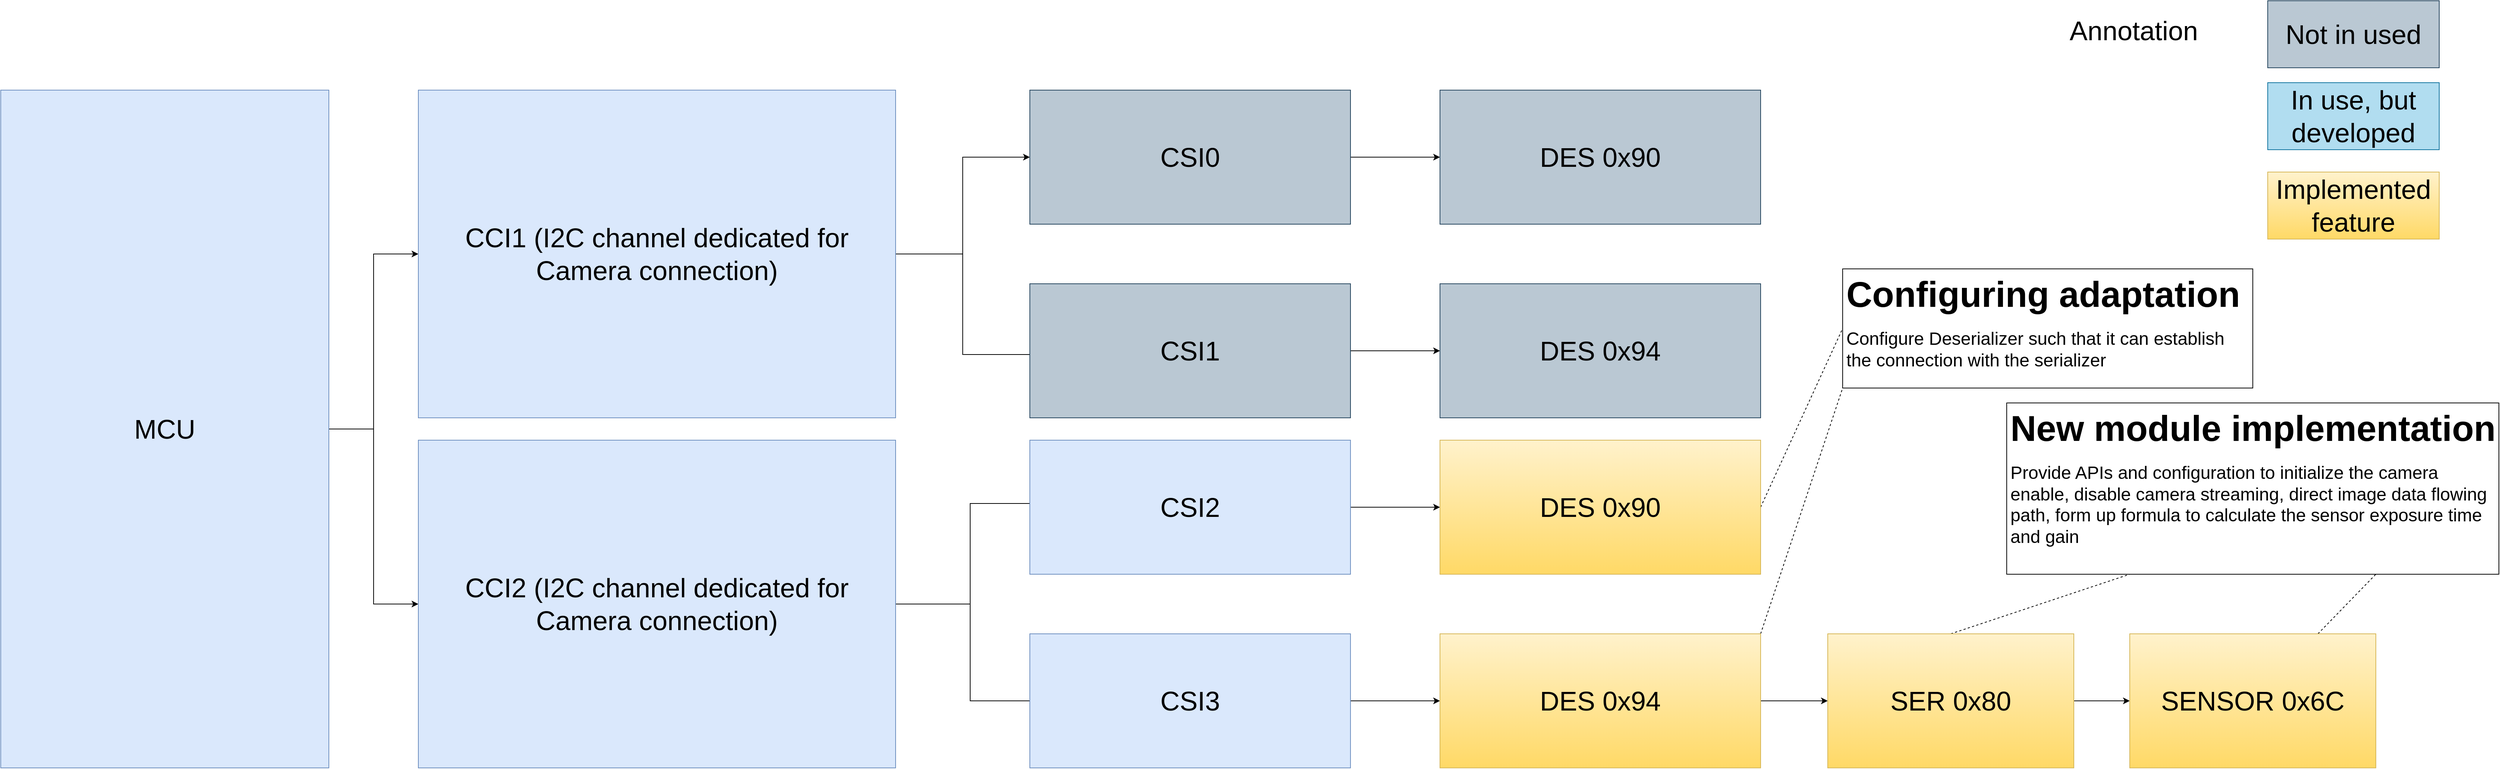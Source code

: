 <mxfile version="21.1.5" type="github" pages="2">
  <diagram id="R2lEEEUBdFMjLlhIrx00" name="I2C Comm">
    <mxGraphModel dx="2466" dy="1082" grid="1" gridSize="10" guides="1" tooltips="1" connect="1" arrows="1" fold="1" page="1" pageScale="1" pageWidth="850" pageHeight="1100" math="0" shadow="0" extFonts="Permanent Marker^https://fonts.googleapis.com/css?family=Permanent+Marker">
      <root>
        <mxCell id="0" />
        <mxCell id="1" parent="0" />
        <mxCell id="KiAElQz_tkHWMeR7E1od-42" style="edgeStyle=orthogonalEdgeStyle;rounded=0;orthogonalLoop=1;jettySize=auto;html=1;exitX=1;exitY=0.5;exitDx=0;exitDy=0;entryX=0;entryY=0.5;entryDx=0;entryDy=0;" parent="1" source="KiAElQz_tkHWMeR7E1od-2" target="KiAElQz_tkHWMeR7E1od-3" edge="1">
          <mxGeometry relative="1" as="geometry" />
        </mxCell>
        <mxCell id="KiAElQz_tkHWMeR7E1od-43" style="edgeStyle=orthogonalEdgeStyle;rounded=0;orthogonalLoop=1;jettySize=auto;html=1;entryX=0;entryY=0.5;entryDx=0;entryDy=0;" parent="1" source="KiAElQz_tkHWMeR7E1od-2" target="KiAElQz_tkHWMeR7E1od-41" edge="1">
          <mxGeometry relative="1" as="geometry" />
        </mxCell>
        <mxCell id="KiAElQz_tkHWMeR7E1od-2" value="&lt;font style=&quot;font-size: 36px;&quot;&gt;MCU&lt;/font&gt;" style="rounded=0;whiteSpace=wrap;html=1;fillColor=#dae8fc;strokeColor=#6c8ebf;" parent="1" vertex="1">
          <mxGeometry x="10" y="120" width="440" height="910" as="geometry" />
        </mxCell>
        <mxCell id="KiAElQz_tkHWMeR7E1od-51" style="edgeStyle=orthogonalEdgeStyle;rounded=0;orthogonalLoop=1;jettySize=auto;html=1;entryX=0;entryY=0.5;entryDx=0;entryDy=0;" parent="1" source="KiAElQz_tkHWMeR7E1od-3" target="KiAElQz_tkHWMeR7E1od-44" edge="1">
          <mxGeometry relative="1" as="geometry" />
        </mxCell>
        <mxCell id="KiAElQz_tkHWMeR7E1od-52" style="edgeStyle=orthogonalEdgeStyle;rounded=0;orthogonalLoop=1;jettySize=auto;html=1;entryX=0;entryY=0.5;entryDx=0;entryDy=0;" parent="1" source="KiAElQz_tkHWMeR7E1od-3" edge="1">
          <mxGeometry relative="1" as="geometry">
            <mxPoint x="1490" y="475" as="targetPoint" />
            <Array as="points">
              <mxPoint x="1300" y="340" />
              <mxPoint x="1300" y="475" />
            </Array>
          </mxGeometry>
        </mxCell>
        <mxCell id="KiAElQz_tkHWMeR7E1od-3" value="&lt;font style=&quot;font-size: 36px;&quot;&gt;&lt;font style=&quot;&quot;&gt;CCI1&amp;nbsp;&lt;/font&gt;(I2C channel dedicated for Camera connection)&lt;/font&gt;" style="rounded=0;whiteSpace=wrap;html=1;fillColor=#dae8fc;strokeColor=#6c8ebf;" parent="1" vertex="1">
          <mxGeometry x="570" y="120" width="640" height="440" as="geometry" />
        </mxCell>
        <mxCell id="KiAElQz_tkHWMeR7E1od-49" style="edgeStyle=orthogonalEdgeStyle;rounded=0;orthogonalLoop=1;jettySize=auto;html=1;entryX=0;entryY=0.5;entryDx=0;entryDy=0;" parent="1" source="KiAElQz_tkHWMeR7E1od-41" edge="1">
          <mxGeometry relative="1" as="geometry">
            <mxPoint x="1490" y="675" as="targetPoint" />
            <Array as="points">
              <mxPoint x="1310" y="810" />
              <mxPoint x="1310" y="675" />
            </Array>
          </mxGeometry>
        </mxCell>
        <mxCell id="KiAElQz_tkHWMeR7E1od-50" style="edgeStyle=orthogonalEdgeStyle;rounded=0;orthogonalLoop=1;jettySize=auto;html=1;entryX=0;entryY=0.5;entryDx=0;entryDy=0;" parent="1" source="KiAElQz_tkHWMeR7E1od-41" edge="1">
          <mxGeometry relative="1" as="geometry">
            <mxPoint x="1490" y="940" as="targetPoint" />
            <Array as="points">
              <mxPoint x="1310" y="810" />
              <mxPoint x="1310" y="940" />
            </Array>
          </mxGeometry>
        </mxCell>
        <mxCell id="KiAElQz_tkHWMeR7E1od-41" value="&lt;font style=&quot;font-size: 36px;&quot;&gt;&lt;font style=&quot;&quot;&gt;CCI2&amp;nbsp;&lt;/font&gt;(I2C channel dedicated for Camera connection)&lt;/font&gt;" style="rounded=0;whiteSpace=wrap;html=1;fillColor=#dae8fc;strokeColor=#6c8ebf;" parent="1" vertex="1">
          <mxGeometry x="570" y="590" width="640" height="440" as="geometry" />
        </mxCell>
        <mxCell id="KiAElQz_tkHWMeR7E1od-64" style="edgeStyle=orthogonalEdgeStyle;rounded=0;orthogonalLoop=1;jettySize=auto;html=1;" parent="1" source="KiAElQz_tkHWMeR7E1od-44" target="KiAElQz_tkHWMeR7E1od-53" edge="1">
          <mxGeometry relative="1" as="geometry" />
        </mxCell>
        <mxCell id="KiAElQz_tkHWMeR7E1od-44" value="&lt;font style=&quot;font-size: 36px;&quot;&gt;CSI0&lt;/font&gt;" style="rounded=0;whiteSpace=wrap;html=1;fillColor=#bac8d3;strokeColor=#23445d;" parent="1" vertex="1">
          <mxGeometry x="1390" y="120" width="430" height="180" as="geometry" />
        </mxCell>
        <mxCell id="KiAElQz_tkHWMeR7E1od-53" value="&lt;font style=&quot;font-size: 36px;&quot;&gt;DES 0x90&lt;/font&gt;" style="rounded=0;whiteSpace=wrap;html=1;fillColor=#bac8d3;strokeColor=#23445d;" parent="1" vertex="1">
          <mxGeometry x="1940" y="120" width="430" height="180" as="geometry" />
        </mxCell>
        <mxCell id="KiAElQz_tkHWMeR7E1od-54" value="&lt;font style=&quot;font-size: 36px;&quot;&gt;DES 0x94&lt;/font&gt;" style="rounded=0;whiteSpace=wrap;html=1;fillColor=#bac8d3;strokeColor=#23445d;" parent="1" vertex="1">
          <mxGeometry x="1940" y="380" width="430" height="180" as="geometry" />
        </mxCell>
        <mxCell id="xrWONOLO_1COb4LZMA2v-2" style="rounded=0;orthogonalLoop=1;jettySize=auto;html=1;exitX=1;exitY=0.5;exitDx=0;exitDy=0;entryX=0;entryY=0.5;entryDx=0;entryDy=0;dashed=1;endArrow=none;endFill=0;" parent="1" source="KiAElQz_tkHWMeR7E1od-55" target="xrWONOLO_1COb4LZMA2v-1" edge="1">
          <mxGeometry relative="1" as="geometry" />
        </mxCell>
        <mxCell id="KiAElQz_tkHWMeR7E1od-55" value="&lt;font style=&quot;font-size: 36px;&quot;&gt;DES 0x90&lt;/font&gt;" style="rounded=0;whiteSpace=wrap;html=1;fillColor=#fff2cc;strokeColor=#d6b656;gradientColor=#ffd966;" parent="1" vertex="1">
          <mxGeometry x="1940" y="590" width="430" height="180" as="geometry" />
        </mxCell>
        <mxCell id="KiAElQz_tkHWMeR7E1od-63" style="edgeStyle=orthogonalEdgeStyle;rounded=0;orthogonalLoop=1;jettySize=auto;html=1;entryX=0;entryY=0.5;entryDx=0;entryDy=0;" parent="1" source="KiAElQz_tkHWMeR7E1od-57" target="KiAElQz_tkHWMeR7E1od-54" edge="1">
          <mxGeometry relative="1" as="geometry" />
        </mxCell>
        <mxCell id="KiAElQz_tkHWMeR7E1od-57" value="&lt;font style=&quot;font-size: 36px;&quot;&gt;CSI1&lt;/font&gt;" style="rounded=0;whiteSpace=wrap;html=1;fillColor=#bac8d3;strokeColor=#23445d;" parent="1" vertex="1">
          <mxGeometry x="1390" y="380" width="430" height="180" as="geometry" />
        </mxCell>
        <mxCell id="KiAElQz_tkHWMeR7E1od-62" style="edgeStyle=orthogonalEdgeStyle;rounded=0;orthogonalLoop=1;jettySize=auto;html=1;entryX=0;entryY=0.5;entryDx=0;entryDy=0;" parent="1" source="KiAElQz_tkHWMeR7E1od-58" target="KiAElQz_tkHWMeR7E1od-55" edge="1">
          <mxGeometry relative="1" as="geometry" />
        </mxCell>
        <mxCell id="KiAElQz_tkHWMeR7E1od-58" value="&lt;font style=&quot;font-size: 36px;&quot;&gt;CSI2&lt;/font&gt;" style="rounded=0;whiteSpace=wrap;html=1;fillColor=#dae8fc;strokeColor=#6c8ebf;" parent="1" vertex="1">
          <mxGeometry x="1390" y="590" width="430" height="180" as="geometry" />
        </mxCell>
        <mxCell id="KiAElQz_tkHWMeR7E1od-61" style="edgeStyle=orthogonalEdgeStyle;rounded=0;orthogonalLoop=1;jettySize=auto;html=1;exitX=1;exitY=0.5;exitDx=0;exitDy=0;entryX=0;entryY=0.5;entryDx=0;entryDy=0;" parent="1" source="KiAElQz_tkHWMeR7E1od-59" target="KiAElQz_tkHWMeR7E1od-60" edge="1">
          <mxGeometry relative="1" as="geometry" />
        </mxCell>
        <mxCell id="KiAElQz_tkHWMeR7E1od-59" value="&lt;font style=&quot;font-size: 36px;&quot;&gt;CSI3&lt;/font&gt;" style="rounded=0;whiteSpace=wrap;html=1;fillColor=#dae8fc;strokeColor=#6c8ebf;" parent="1" vertex="1">
          <mxGeometry x="1390" y="850" width="430" height="180" as="geometry" />
        </mxCell>
        <mxCell id="KiAElQz_tkHWMeR7E1od-67" style="edgeStyle=orthogonalEdgeStyle;rounded=0;orthogonalLoop=1;jettySize=auto;html=1;entryX=0;entryY=0.5;entryDx=0;entryDy=0;" parent="1" source="KiAElQz_tkHWMeR7E1od-60" target="KiAElQz_tkHWMeR7E1od-65" edge="1">
          <mxGeometry relative="1" as="geometry">
            <mxPoint x="2455" y="940" as="targetPoint" />
          </mxGeometry>
        </mxCell>
        <mxCell id="xrWONOLO_1COb4LZMA2v-3" style="rounded=0;orthogonalLoop=1;jettySize=auto;html=1;exitX=1;exitY=0;exitDx=0;exitDy=0;entryX=0;entryY=1;entryDx=0;entryDy=0;dashed=1;endArrow=none;endFill=0;" parent="1" source="KiAElQz_tkHWMeR7E1od-60" target="xrWONOLO_1COb4LZMA2v-1" edge="1">
          <mxGeometry relative="1" as="geometry" />
        </mxCell>
        <mxCell id="KiAElQz_tkHWMeR7E1od-60" value="&lt;span style=&quot;font-size: 36px;&quot;&gt;DES 0x94&lt;/span&gt;" style="rounded=0;whiteSpace=wrap;html=1;fillColor=#fff2cc;strokeColor=#d6b656;gradientColor=#ffd966;" parent="1" vertex="1">
          <mxGeometry x="1940" y="850" width="430" height="180" as="geometry" />
        </mxCell>
        <mxCell id="KiAElQz_tkHWMeR7E1od-68" style="edgeStyle=orthogonalEdgeStyle;rounded=0;orthogonalLoop=1;jettySize=auto;html=1;" parent="1" source="KiAElQz_tkHWMeR7E1od-65" target="KiAElQz_tkHWMeR7E1od-66" edge="1">
          <mxGeometry relative="1" as="geometry" />
        </mxCell>
        <mxCell id="xrWONOLO_1COb4LZMA2v-5" style="rounded=0;orthogonalLoop=1;jettySize=auto;html=1;exitX=0.5;exitY=0;exitDx=0;exitDy=0;entryX=0.25;entryY=1;entryDx=0;entryDy=0;endArrow=none;endFill=0;dashed=1;" parent="1" source="KiAElQz_tkHWMeR7E1od-65" target="xrWONOLO_1COb4LZMA2v-4" edge="1">
          <mxGeometry relative="1" as="geometry" />
        </mxCell>
        <mxCell id="KiAElQz_tkHWMeR7E1od-65" value="&lt;span style=&quot;font-size: 36px;&quot;&gt;SER 0x80&lt;/span&gt;" style="rounded=0;whiteSpace=wrap;html=1;fillColor=#fff2cc;strokeColor=#d6b656;gradientColor=#ffd966;" parent="1" vertex="1">
          <mxGeometry x="2460" y="850" width="330" height="180" as="geometry" />
        </mxCell>
        <mxCell id="xrWONOLO_1COb4LZMA2v-6" style="rounded=0;orthogonalLoop=1;jettySize=auto;html=1;entryX=0.75;entryY=1;entryDx=0;entryDy=0;endArrow=none;endFill=0;dashed=1;" parent="1" source="KiAElQz_tkHWMeR7E1od-66" target="xrWONOLO_1COb4LZMA2v-4" edge="1">
          <mxGeometry relative="1" as="geometry" />
        </mxCell>
        <mxCell id="KiAElQz_tkHWMeR7E1od-66" value="&lt;span style=&quot;font-size: 36px;&quot;&gt;SENSOR 0x6C&lt;/span&gt;" style="rounded=0;whiteSpace=wrap;html=1;fillColor=#fff2cc;strokeColor=#d6b656;gradientColor=#ffd966;" parent="1" vertex="1">
          <mxGeometry x="2865" y="850" width="330" height="180" as="geometry" />
        </mxCell>
        <mxCell id="KiAElQz_tkHWMeR7E1od-69" value="&lt;font style=&quot;font-size: 36px;&quot;&gt;Annotation&lt;/font&gt;" style="text;html=1;align=center;verticalAlign=middle;resizable=0;points=[];autosize=1;strokeColor=none;fillColor=none;" parent="1" vertex="1">
          <mxGeometry x="2770" y="10" width="200" height="60" as="geometry" />
        </mxCell>
        <mxCell id="KiAElQz_tkHWMeR7E1od-70" value="&lt;font style=&quot;font-size: 36px;&quot;&gt;Not in used&lt;/font&gt;" style="rounded=0;whiteSpace=wrap;html=1;fillColor=#bac8d3;strokeColor=#23445d;" parent="1" vertex="1">
          <mxGeometry x="3050" width="230" height="90" as="geometry" />
        </mxCell>
        <mxCell id="KiAElQz_tkHWMeR7E1od-72" value="&lt;font style=&quot;font-size: 36px;&quot;&gt;In use, but developed&lt;/font&gt;" style="rounded=0;whiteSpace=wrap;html=1;fillColor=#b1ddf0;strokeColor=#10739e;" parent="1" vertex="1">
          <mxGeometry x="3050" y="110" width="230" height="90" as="geometry" />
        </mxCell>
        <mxCell id="KiAElQz_tkHWMeR7E1od-73" value="&lt;span style=&quot;font-size: 36px;&quot;&gt;Implemented feature&lt;/span&gt;" style="rounded=0;whiteSpace=wrap;html=1;fillColor=#fff2cc;strokeColor=#d6b656;gradientColor=#ffd966;" parent="1" vertex="1">
          <mxGeometry x="3050" y="230" width="230" height="90" as="geometry" />
        </mxCell>
        <mxCell id="xrWONOLO_1COb4LZMA2v-1" value="&lt;h1&gt;&lt;span style=&quot;font-size: 48px;&quot;&gt;Configuring adaptation&lt;/span&gt;&lt;/h1&gt;&lt;p&gt;&lt;span style=&quot;font-size: 24px;&quot;&gt;Configure Deserializer such that it can establish the connection with the serializer&lt;/span&gt;&lt;/p&gt;" style="text;html=1;strokeColor=default;fillColor=none;spacing=5;spacingTop=-20;whiteSpace=wrap;overflow=hidden;rounded=0;" parent="1" vertex="1">
          <mxGeometry x="2480" y="360" width="550" height="160" as="geometry" />
        </mxCell>
        <mxCell id="xrWONOLO_1COb4LZMA2v-4" value="&lt;h1&gt;&lt;span style=&quot;font-size: 48px;&quot;&gt;New module implementation&lt;/span&gt;&lt;/h1&gt;&lt;p&gt;&lt;font style=&quot;font-size: 24px;&quot;&gt;Provide APIs and configuration to initialize the camera enable, disable camera streaming, direct image data flowing path, form up formula to calculate the sensor exposure time and gain&amp;nbsp;&lt;/font&gt;&lt;/p&gt;" style="text;html=1;strokeColor=default;fillColor=none;spacing=5;spacingTop=-20;whiteSpace=wrap;overflow=hidden;rounded=0;" parent="1" vertex="1">
          <mxGeometry x="2700" y="540" width="660" height="230" as="geometry" />
        </mxCell>
      </root>
    </mxGraphModel>
  </diagram>
  <diagram id="kuINUVUh7RrdbHp7EJ1i" name="Overall implementation">
    <mxGraphModel dx="3686" dy="1082" grid="1" gridSize="10" guides="1" tooltips="1" connect="1" arrows="1" fold="1" page="1" pageScale="1" pageWidth="850" pageHeight="1100" math="0" shadow="0">
      <root>
        <mxCell id="0" />
        <mxCell id="1" parent="0" />
        <mxCell id="WOUnjiXhEB_gx9KpPOGU-8" style="edgeStyle=orthogonalEdgeStyle;rounded=0;orthogonalLoop=1;jettySize=auto;html=1;" edge="1" parent="1" source="WOUnjiXhEB_gx9KpPOGU-1">
          <mxGeometry relative="1" as="geometry">
            <mxPoint x="320" y="578" as="targetPoint" />
          </mxGeometry>
        </mxCell>
        <mxCell id="WOUnjiXhEB_gx9KpPOGU-1" value="&lt;font style=&quot;font-size: 24px;&quot;&gt;QNX Operating system&lt;/font&gt;" style="rounded=0;whiteSpace=wrap;html=1;fillColor=#dae8fc;strokeColor=#6c8ebf;align=right;" vertex="1" parent="1">
          <mxGeometry x="-30" y="648" width="700" height="210" as="geometry" />
        </mxCell>
        <mxCell id="WOUnjiXhEB_gx9KpPOGU-4" value="&lt;font style=&quot;font-size: 24px;&quot;&gt;I2C Driver&lt;/font&gt;" style="rounded=0;whiteSpace=wrap;html=1;fillColor=#e1d5e7;strokeColor=#9673a6;" vertex="1" parent="1">
          <mxGeometry x="220" y="723" width="180" height="60" as="geometry" />
        </mxCell>
        <mxCell id="WOUnjiXhEB_gx9KpPOGU-5" value="&lt;font style=&quot;font-size: 24px;&quot;&gt;CSI Driver&lt;/font&gt;" style="rounded=0;whiteSpace=wrap;html=1;fillColor=#e1d5e7;strokeColor=#9673a6;" vertex="1" parent="1">
          <mxGeometry x="-5" y="723" width="180" height="60" as="geometry" />
        </mxCell>
        <mxCell id="WOUnjiXhEB_gx9KpPOGU-7" style="edgeStyle=orthogonalEdgeStyle;rounded=0;orthogonalLoop=1;jettySize=auto;html=1;entryX=0.5;entryY=0;entryDx=0;entryDy=0;" edge="1" parent="1" source="WOUnjiXhEB_gx9KpPOGU-6" target="WOUnjiXhEB_gx9KpPOGU-1">
          <mxGeometry relative="1" as="geometry" />
        </mxCell>
        <mxCell id="4LTqYCQa8cZiIoZKNROt-2" style="edgeStyle=orthogonalEdgeStyle;rounded=0;orthogonalLoop=1;jettySize=auto;html=1;entryX=1;entryY=0.5;entryDx=0;entryDy=0;exitX=0;exitY=0.75;exitDx=0;exitDy=0;" edge="1" parent="1" source="WOUnjiXhEB_gx9KpPOGU-6" target="WOUnjiXhEB_gx9KpPOGU-20">
          <mxGeometry relative="1" as="geometry" />
        </mxCell>
        <mxCell id="WOUnjiXhEB_gx9KpPOGU-6" value="&lt;font style=&quot;font-size: 24px;&quot;&gt;AIS Server&lt;/font&gt;" style="rounded=0;whiteSpace=wrap;html=1;fillColor=#ffe6cc;strokeColor=#d79b00;align=right;" vertex="1" parent="1">
          <mxGeometry x="-30" y="368" width="700" height="210" as="geometry" />
        </mxCell>
        <mxCell id="WOUnjiXhEB_gx9KpPOGU-9" value="&lt;font style=&quot;font-size: 24px;&quot;&gt;Image Engine&lt;/font&gt;" style="rounded=0;whiteSpace=wrap;html=1;fillColor=#ffe6cc;strokeColor=#d79b00;" vertex="1" parent="1">
          <mxGeometry x="5" y="388" width="160" height="40" as="geometry" />
        </mxCell>
        <mxCell id="WOUnjiXhEB_gx9KpPOGU-10" value="&lt;font style=&quot;font-size: 24px;&quot;&gt;Buffer Mngr&lt;/font&gt;" style="rounded=0;whiteSpace=wrap;html=1;fillColor=#ffe6cc;strokeColor=#d79b00;" vertex="1" parent="1">
          <mxGeometry x="200" y="388" width="160" height="40" as="geometry" />
        </mxCell>
        <mxCell id="_g3wWl5dobbrQ753ZeRm-4" style="rounded=0;orthogonalLoop=1;jettySize=auto;html=1;exitX=0.75;exitY=0;exitDx=0;exitDy=0;entryX=0.5;entryY=1;entryDx=0;entryDy=0;dashed=1;endArrow=none;endFill=0;" edge="1" parent="1" source="WOUnjiXhEB_gx9KpPOGU-11" target="_g3wWl5dobbrQ753ZeRm-2">
          <mxGeometry relative="1" as="geometry" />
        </mxCell>
        <mxCell id="WOUnjiXhEB_gx9KpPOGU-11" value="&lt;font style=&quot;font-size: 24px;&quot;&gt;CameraConfig&lt;/font&gt;" style="rounded=0;whiteSpace=wrap;html=1;fillColor=#fff2cc;strokeColor=#d6b656;gradientColor=#ffd966;" vertex="1" parent="1">
          <mxGeometry x="400" y="388" width="160" height="40" as="geometry" />
        </mxCell>
        <mxCell id="WOUnjiXhEB_gx9KpPOGU-13" value="&lt;font style=&quot;font-size: 18px;&quot;&gt;Deserializer Driver&lt;/font&gt;" style="swimlane;fontStyle=0;childLayout=stackLayout;horizontal=1;startSize=30;horizontalStack=0;resizeParent=1;resizeParentMax=0;resizeLast=0;collapsible=1;marginBottom=0;whiteSpace=wrap;html=1;fillColor=#f0a30a;strokeColor=#BD7000;fontColor=#000000;" vertex="1" parent="1">
          <mxGeometry x="340" y="448" width="200" height="90" as="geometry" />
        </mxCell>
        <mxCell id="WOUnjiXhEB_gx9KpPOGU-14" value="&lt;font style=&quot;font-size: 18px;&quot;&gt;DES 0x90&lt;/font&gt;" style="text;strokeColor=#d79b00;fillColor=#ffe6cc;align=left;verticalAlign=middle;spacingLeft=4;spacingRight=4;overflow=hidden;points=[[0,0.5],[1,0.5]];portConstraint=eastwest;rotatable=0;whiteSpace=wrap;html=1;" vertex="1" parent="WOUnjiXhEB_gx9KpPOGU-13">
          <mxGeometry y="30" width="200" height="30" as="geometry" />
        </mxCell>
        <mxCell id="WOUnjiXhEB_gx9KpPOGU-15" value="&lt;font style=&quot;font-size: 18px;&quot;&gt;DES 0x94&lt;/font&gt;" style="text;strokeColor=#d6b656;fillColor=#fff2cc;align=left;verticalAlign=middle;spacingLeft=4;spacingRight=4;overflow=hidden;points=[[0,0.5],[1,0.5]];portConstraint=eastwest;rotatable=0;whiteSpace=wrap;html=1;gradientColor=#ffd966;" vertex="1" parent="WOUnjiXhEB_gx9KpPOGU-13">
          <mxGeometry y="60" width="200" height="30" as="geometry" />
        </mxCell>
        <mxCell id="_g3wWl5dobbrQ753ZeRm-6" style="rounded=0;orthogonalLoop=1;jettySize=auto;html=1;exitX=0.25;exitY=1;exitDx=0;exitDy=0;entryX=0.75;entryY=0;entryDx=0;entryDy=0;dashed=1;endArrow=none;endFill=0;" edge="1" parent="1" source="WOUnjiXhEB_gx9KpPOGU-17" target="_g3wWl5dobbrQ753ZeRm-1">
          <mxGeometry relative="1" as="geometry" />
        </mxCell>
        <mxCell id="WOUnjiXhEB_gx9KpPOGU-17" value="&lt;font style=&quot;font-size: 18px;&quot;&gt;Serializer + Sensor Driver&lt;/font&gt;" style="swimlane;fontStyle=0;childLayout=stackLayout;horizontal=1;startSize=30;horizontalStack=0;resizeParent=1;resizeParentMax=0;resizeLast=0;collapsible=1;marginBottom=0;whiteSpace=wrap;html=1;fillColor=#f0a30a;strokeColor=#BD7000;fontColor=#000000;" vertex="1" parent="1">
          <mxGeometry x="80" y="448" width="230" height="90" as="geometry">
            <mxRectangle x="-100" y="450" width="250" height="40" as="alternateBounds" />
          </mxGeometry>
        </mxCell>
        <mxCell id="WOUnjiXhEB_gx9KpPOGU-18" value="&lt;font style=&quot;font-size: 18px;&quot;&gt;Ser 0xXX + other Cam&lt;/font&gt;" style="text;strokeColor=#d79b00;fillColor=#ffe6cc;align=left;verticalAlign=middle;spacingLeft=4;spacingRight=4;overflow=hidden;points=[[0,0.5],[1,0.5]];portConstraint=eastwest;rotatable=0;whiteSpace=wrap;html=1;" vertex="1" parent="WOUnjiXhEB_gx9KpPOGU-17">
          <mxGeometry y="30" width="230" height="30" as="geometry" />
        </mxCell>
        <mxCell id="WOUnjiXhEB_gx9KpPOGU-19" value="&lt;font style=&quot;font-size: 18px;&quot;&gt;Ser + 5MP Cam&lt;/font&gt;" style="text;strokeColor=#d6b656;fillColor=#fff2cc;align=left;verticalAlign=middle;spacingLeft=4;spacingRight=4;overflow=hidden;points=[[0,0.5],[1,0.5]];portConstraint=eastwest;rotatable=0;whiteSpace=wrap;html=1;gradientColor=#ffd966;" vertex="1" parent="WOUnjiXhEB_gx9KpPOGU-17">
          <mxGeometry y="60" width="230" height="30" as="geometry" />
        </mxCell>
        <mxCell id="4LTqYCQa8cZiIoZKNROt-1" style="edgeStyle=orthogonalEdgeStyle;rounded=0;orthogonalLoop=1;jettySize=auto;html=1;entryX=0;entryY=0.75;entryDx=0;entryDy=0;" edge="1" parent="1" source="WOUnjiXhEB_gx9KpPOGU-20" target="WOUnjiXhEB_gx9KpPOGU-6">
          <mxGeometry relative="1" as="geometry" />
        </mxCell>
        <mxCell id="WOUnjiXhEB_gx9KpPOGU-20" value="&lt;font style=&quot;font-size: 24px;&quot;&gt;libAIS_Client&lt;/font&gt;" style="rounded=0;whiteSpace=wrap;html=1;fillColor=#ffe6cc;strokeColor=#d79b00;" vertex="1" parent="1">
          <mxGeometry x="-290" y="500" width="160" height="50" as="geometry" />
        </mxCell>
        <mxCell id="WOUnjiXhEB_gx9KpPOGU-21" value="&lt;font style=&quot;font-size: 24px;&quot;&gt;Continental DMS&lt;/font&gt;" style="rounded=0;whiteSpace=wrap;html=1;fillColor=#ffe6cc;strokeColor=#d79b00;glass=0;shadow=1;align=right;" vertex="1" parent="1">
          <mxGeometry x="-1580" y="280" width="1240" height="290" as="geometry" />
        </mxCell>
        <mxCell id="WOUnjiXhEB_gx9KpPOGU-22" value="" style="edgeStyle=orthogonalEdgeStyle;rounded=0;orthogonalLoop=1;jettySize=auto;html=1;entryX=0.246;entryY=-0.006;entryDx=0;entryDy=0;entryPerimeter=0;" edge="1" parent="1" source="WOUnjiXhEB_gx9KpPOGU-24" target="WOUnjiXhEB_gx9KpPOGU-28">
          <mxGeometry relative="1" as="geometry" />
        </mxCell>
        <mxCell id="WOUnjiXhEB_gx9KpPOGU-23" value="&lt;font style=&quot;font-size: 18px;&quot;&gt;Algo Data&lt;/font&gt;" style="edgeLabel;html=1;align=center;verticalAlign=middle;resizable=0;points=[];labelBackgroundColor=none;" vertex="1" connectable="0" parent="WOUnjiXhEB_gx9KpPOGU-22">
          <mxGeometry x="-0.08" relative="1" as="geometry">
            <mxPoint x="40" as="offset" />
          </mxGeometry>
        </mxCell>
        <mxCell id="WOUnjiXhEB_gx9KpPOGU-24" value="&lt;font style=&quot;font-size: 24px;&quot;&gt;3rd Algo Library&lt;/font&gt;" style="rounded=0;whiteSpace=wrap;html=1;fillColor=#dae8fc;strokeColor=#6c8ebf;glass=0;shadow=1;" vertex="1" parent="1">
          <mxGeometry x="-1580" y="130" width="1240" height="90" as="geometry" />
        </mxCell>
        <mxCell id="WOUnjiXhEB_gx9KpPOGU-25" value="&lt;font style=&quot;font-size: 24px;&quot;&gt;DMSD&lt;/font&gt;" style="rounded=0;whiteSpace=wrap;html=1;fillColor=#ffe6cc;align=right;strokeColor=#d79b00;" vertex="1" parent="1">
          <mxGeometry x="-1100" y="400" width="570" height="170" as="geometry" />
        </mxCell>
        <mxCell id="WOUnjiXhEB_gx9KpPOGU-26" value="" style="edgeStyle=orthogonalEdgeStyle;rounded=0;orthogonalLoop=1;jettySize=auto;html=1;entryX=0.617;entryY=0.997;entryDx=0;entryDy=0;entryPerimeter=0;" edge="1" parent="1" source="WOUnjiXhEB_gx9KpPOGU-28" target="WOUnjiXhEB_gx9KpPOGU-24">
          <mxGeometry relative="1" as="geometry" />
        </mxCell>
        <mxCell id="WOUnjiXhEB_gx9KpPOGU-27" value="&lt;font style=&quot;font-size: 18px;&quot;&gt;Img Data&lt;/font&gt;" style="edgeLabel;html=1;align=center;verticalAlign=middle;resizable=0;points=[];labelBackgroundColor=none;" vertex="1" connectable="0" parent="WOUnjiXhEB_gx9KpPOGU-26">
          <mxGeometry x="-0.152" y="-1" relative="1" as="geometry">
            <mxPoint x="44" y="-4" as="offset" />
          </mxGeometry>
        </mxCell>
        <mxCell id="WOUnjiXhEB_gx9KpPOGU-28" value="&lt;font style=&quot;font-size: 24px;&quot;&gt;Algo Interface Lib&lt;/font&gt;" style="rounded=0;whiteSpace=wrap;html=1;fillColor=#ffe6cc;strokeColor=#d79b00;" vertex="1" parent="1">
          <mxGeometry x="-1100" y="280" width="570" height="80" as="geometry" />
        </mxCell>
        <mxCell id="WOUnjiXhEB_gx9KpPOGU-29" value="&lt;span style=&quot;font-size: 24px;&quot;&gt;Log4cpp&lt;/span&gt;" style="rounded=0;whiteSpace=wrap;html=1;fillColor=#e1d5e7;strokeColor=#9673a6;" vertex="1" parent="1">
          <mxGeometry x="-1580" y="370" width="390" height="200" as="geometry" />
        </mxCell>
        <mxCell id="WOUnjiXhEB_gx9KpPOGU-30" value="" style="edgeStyle=orthogonalEdgeStyle;rounded=0;orthogonalLoop=1;jettySize=auto;html=1;" edge="1" parent="1" source="WOUnjiXhEB_gx9KpPOGU-32" target="WOUnjiXhEB_gx9KpPOGU-37">
          <mxGeometry relative="1" as="geometry" />
        </mxCell>
        <mxCell id="WOUnjiXhEB_gx9KpPOGU-31" value="&lt;font style=&quot;font-size: 18px;&quot;&gt;Img Data&lt;/font&gt;" style="edgeLabel;html=1;align=center;verticalAlign=middle;resizable=0;points=[];labelBackgroundColor=none;" vertex="1" connectable="0" parent="WOUnjiXhEB_gx9KpPOGU-30">
          <mxGeometry x="0.196" relative="1" as="geometry">
            <mxPoint x="10" y="15" as="offset" />
          </mxGeometry>
        </mxCell>
        <mxCell id="WOUnjiXhEB_gx9KpPOGU-41" style="edgeStyle=orthogonalEdgeStyle;rounded=0;orthogonalLoop=1;jettySize=auto;html=1;entryX=0;entryY=0.5;entryDx=0;entryDy=0;" edge="1" parent="1" source="WOUnjiXhEB_gx9KpPOGU-32" target="WOUnjiXhEB_gx9KpPOGU-20">
          <mxGeometry relative="1" as="geometry" />
        </mxCell>
        <mxCell id="_g3wWl5dobbrQ753ZeRm-5" style="rounded=0;orthogonalLoop=1;jettySize=auto;html=1;entryX=0.5;entryY=0;entryDx=0;entryDy=0;endArrow=none;endFill=0;dashed=1;" edge="1" parent="1" source="WOUnjiXhEB_gx9KpPOGU-32" target="_g3wWl5dobbrQ753ZeRm-1">
          <mxGeometry relative="1" as="geometry" />
        </mxCell>
        <mxCell id="WOUnjiXhEB_gx9KpPOGU-32" value="&lt;font style=&quot;font-size: 24px;&quot;&gt;ImagerImpl&lt;/font&gt;" style="rounded=0;whiteSpace=wrap;html=1;fillColor=#fff2cc;gradientColor=#ffd966;strokeColor=#d6b656;" vertex="1" parent="1">
          <mxGeometry x="-730" y="500" width="180" height="50" as="geometry" />
        </mxCell>
        <mxCell id="WOUnjiXhEB_gx9KpPOGU-33" style="edgeStyle=orthogonalEdgeStyle;rounded=0;orthogonalLoop=1;jettySize=auto;html=1;exitX=0.86;exitY=0.033;exitDx=0;exitDy=0;entryX=0.447;entryY=1.013;entryDx=0;entryDy=0;exitPerimeter=0;entryPerimeter=0;" edge="1" parent="1" source="WOUnjiXhEB_gx9KpPOGU-37" target="WOUnjiXhEB_gx9KpPOGU-28">
          <mxGeometry relative="1" as="geometry" />
        </mxCell>
        <mxCell id="WOUnjiXhEB_gx9KpPOGU-34" value="&lt;font style=&quot;font-size: 18px;&quot;&gt;Img Data&lt;/font&gt;" style="edgeLabel;html=1;align=center;verticalAlign=middle;resizable=0;points=[];labelBackgroundColor=none;" vertex="1" connectable="0" parent="WOUnjiXhEB_gx9KpPOGU-33">
          <mxGeometry x="-0.089" y="2" relative="1" as="geometry">
            <mxPoint x="47" as="offset" />
          </mxGeometry>
        </mxCell>
        <mxCell id="WOUnjiXhEB_gx9KpPOGU-35" style="edgeStyle=orthogonalEdgeStyle;rounded=0;orthogonalLoop=1;jettySize=auto;html=1;exitX=0;exitY=0.5;exitDx=0;exitDy=0;entryX=1;entryY=0.775;entryDx=0;entryDy=0;entryPerimeter=0;" edge="1" parent="1" source="WOUnjiXhEB_gx9KpPOGU-37" target="WOUnjiXhEB_gx9KpPOGU-29">
          <mxGeometry relative="1" as="geometry" />
        </mxCell>
        <mxCell id="WOUnjiXhEB_gx9KpPOGU-36" value="&lt;font style=&quot;font-size: 18px;&quot;&gt;Img Data&lt;br&gt;Algo Data&lt;/font&gt;" style="edgeLabel;html=1;align=center;verticalAlign=middle;resizable=0;points=[];labelBackgroundColor=none;" vertex="1" connectable="0" parent="WOUnjiXhEB_gx9KpPOGU-35">
          <mxGeometry x="-0.168" y="2" relative="1" as="geometry">
            <mxPoint x="-22" y="-2" as="offset" />
          </mxGeometry>
        </mxCell>
        <mxCell id="WOUnjiXhEB_gx9KpPOGU-37" value="&lt;font style=&quot;font-size: 24px;&quot;&gt;DataChannel&lt;/font&gt;" style="rounded=0;whiteSpace=wrap;html=1;fillColor=#ffe6cc;strokeColor=#d79b00;" vertex="1" parent="1">
          <mxGeometry x="-1000" y="500" width="180" height="50" as="geometry" />
        </mxCell>
        <mxCell id="WOUnjiXhEB_gx9KpPOGU-38" value="" style="endArrow=classic;html=1;rounded=0;exitX=0.25;exitY=1;exitDx=0;exitDy=0;entryX=0.25;entryY=0;entryDx=0;entryDy=0;" edge="1" parent="1" source="WOUnjiXhEB_gx9KpPOGU-28" target="WOUnjiXhEB_gx9KpPOGU-37">
          <mxGeometry width="50" height="50" relative="1" as="geometry">
            <mxPoint x="-1150" y="350" as="sourcePoint" />
            <mxPoint x="-1100" y="300" as="targetPoint" />
          </mxGeometry>
        </mxCell>
        <mxCell id="WOUnjiXhEB_gx9KpPOGU-39" value="&lt;font style=&quot;font-size: 18px;&quot;&gt;Algo Data&lt;/font&gt;" style="edgeLabel;html=1;align=center;verticalAlign=middle;resizable=0;points=[];labelBackgroundColor=none;" vertex="1" connectable="0" parent="WOUnjiXhEB_gx9KpPOGU-38">
          <mxGeometry x="0.164" y="-1" relative="1" as="geometry">
            <mxPoint x="-43" as="offset" />
          </mxGeometry>
        </mxCell>
        <mxCell id="WOUnjiXhEB_gx9KpPOGU-40" style="edgeStyle=orthogonalEdgeStyle;rounded=0;orthogonalLoop=1;jettySize=auto;html=1;entryX=1;entryY=0.5;entryDx=0;entryDy=0;" edge="1" parent="1" source="WOUnjiXhEB_gx9KpPOGU-20" target="WOUnjiXhEB_gx9KpPOGU-32">
          <mxGeometry relative="1" as="geometry" />
        </mxCell>
        <mxCell id="WOUnjiXhEB_gx9KpPOGU-42" value="&lt;font style=&quot;font-size: 18px;&quot;&gt;QCarCam APIs&lt;/font&gt;" style="edgeLabel;html=1;align=center;verticalAlign=middle;resizable=0;points=[];labelBackgroundColor=none;" vertex="1" connectable="0" parent="WOUnjiXhEB_gx9KpPOGU-40">
          <mxGeometry x="0.164" relative="1" as="geometry">
            <mxPoint x="22" y="-20" as="offset" />
          </mxGeometry>
        </mxCell>
        <mxCell id="gpKlO2HJnrf1vm4i5r1j-1" value="&lt;font style=&quot;font-size: 36px;&quot;&gt;Annotation&lt;/font&gt;" style="text;html=1;align=center;verticalAlign=middle;resizable=0;points=[];autosize=1;strokeColor=none;fillColor=none;" vertex="1" parent="1">
          <mxGeometry x="-1690" y="733" width="200" height="60" as="geometry" />
        </mxCell>
        <mxCell id="gpKlO2HJnrf1vm4i5r1j-2" value="&lt;font style=&quot;font-size: 36px;&quot;&gt;Internal&lt;/font&gt;" style="rounded=0;whiteSpace=wrap;html=1;fillColor=#ffe6cc;strokeColor=#d79b00;" vertex="1" parent="1">
          <mxGeometry x="-1470" y="723" width="230" height="90" as="geometry" />
        </mxCell>
        <mxCell id="gpKlO2HJnrf1vm4i5r1j-3" value="&lt;span style=&quot;font-size: 36px;&quot;&gt;3rd party&lt;/span&gt;" style="rounded=0;whiteSpace=wrap;html=1;fillColor=#b1ddf0;strokeColor=#10739e;" vertex="1" parent="1">
          <mxGeometry x="-1470" y="833" width="230" height="90" as="geometry" />
        </mxCell>
        <mxCell id="gpKlO2HJnrf1vm4i5r1j-4" value="&lt;span style=&quot;font-size: 36px;&quot;&gt;Implemented feature&lt;/span&gt;" style="rounded=0;whiteSpace=wrap;html=1;fillColor=#fff2cc;strokeColor=#d6b656;gradientColor=#ffd966;" vertex="1" parent="1">
          <mxGeometry x="-1470" y="953" width="230" height="90" as="geometry" />
        </mxCell>
        <mxCell id="_g3wWl5dobbrQ753ZeRm-1" value="&lt;h1&gt;&lt;span style=&quot;font-size: 48px;&quot;&gt;New module implementation&lt;/span&gt;&lt;/h1&gt;&lt;p&gt;&lt;span style=&quot;font-size: 24px;&quot;&gt;Implemented new Camera driver which has following functionality: power up/down, start/stop streaming, configure exposure/gain&lt;/span&gt;&lt;/p&gt;&lt;p&gt;&lt;span style=&quot;font-size: 24px;&quot;&gt;Implemented a module in the DMS application that can utilize QCarCam APIs to: power up/down the camera, start/stop streaming, allocate memory buffer for image streaming, adjust exposure/gain according to the algorithm.&lt;/span&gt;&lt;/p&gt;" style="text;html=1;strokeColor=default;fillColor=none;spacing=5;spacingTop=-20;whiteSpace=wrap;overflow=hidden;rounded=0;" vertex="1" parent="1">
          <mxGeometry x="-910" y="723" width="680" height="307" as="geometry" />
        </mxCell>
        <mxCell id="_g3wWl5dobbrQ753ZeRm-2" value="&lt;h1&gt;&lt;span style=&quot;font-size: 48px;&quot;&gt;Configuring adaptation&lt;/span&gt;&lt;/h1&gt;&lt;p&gt;&lt;span style=&quot;font-size: 24px;&quot;&gt;Configure Deserializer such that it can establish the connection with the serializer&lt;/span&gt;&lt;/p&gt;" style="text;html=1;strokeColor=default;fillColor=none;spacing=5;spacingTop=-20;whiteSpace=wrap;overflow=hidden;rounded=0;" vertex="1" parent="1">
          <mxGeometry x="280" y="140" width="550" height="160" as="geometry" />
        </mxCell>
        <mxCell id="_g3wWl5dobbrQ753ZeRm-3" style="rounded=0;orthogonalLoop=1;jettySize=auto;html=1;entryX=0.75;entryY=1;entryDx=0;entryDy=0;dashed=1;endArrow=none;endFill=0;" edge="1" parent="1" source="WOUnjiXhEB_gx9KpPOGU-15" target="_g3wWl5dobbrQ753ZeRm-2">
          <mxGeometry relative="1" as="geometry" />
        </mxCell>
        <mxCell id="_g3wWl5dobbrQ753ZeRm-7" value="&lt;span style=&quot;font-size: 36px;&quot;&gt;3rd party&lt;/span&gt;" style="rounded=0;whiteSpace=wrap;html=1;fillColor=#e1d5e7;strokeColor=#9673a6;" vertex="1" parent="1">
          <mxGeometry x="-1230" y="833" width="230" height="90" as="geometry" />
        </mxCell>
        <mxCell id="h2nDP4bIZa_dbGv4k4eN-1" value="&lt;div style=&quot;text-align: left;&quot;&gt;&lt;span style=&quot;font-size: 24px; background-color: initial;&quot;&gt;Programming language:&lt;/span&gt;&lt;/div&gt;&lt;font style=&quot;font-size: 24px;&quot;&gt;&lt;div style=&quot;text-align: left;&quot;&gt;&lt;span style=&quot;background-color: initial;&quot;&gt;- Camera driver: C&lt;/span&gt;&lt;/div&gt;&lt;div style=&quot;text-align: left;&quot;&gt;- Application: C++&lt;/div&gt;&lt;div style=&quot;text-align: left;&quot;&gt;- Application build: bitbake script, CMake&lt;/div&gt;&lt;div style=&quot;text-align: left;&quot;&gt;- Camera driver build: bitbake script&lt;/div&gt;&lt;/font&gt;" style="text;html=1;align=center;verticalAlign=middle;resizable=0;points=[];autosize=1;strokeColor=#b85450;fillColor=#f8cecc;" vertex="1" parent="1">
          <mxGeometry x="370" y="923" width="460" height="160" as="geometry" />
        </mxCell>
      </root>
    </mxGraphModel>
  </diagram>
</mxfile>

